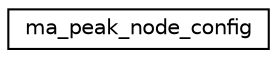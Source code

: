 digraph "Graphical Class Hierarchy"
{
 // LATEX_PDF_SIZE
  edge [fontname="Helvetica",fontsize="10",labelfontname="Helvetica",labelfontsize="10"];
  node [fontname="Helvetica",fontsize="10",shape=record];
  rankdir="LR";
  Node0 [label="ma_peak_node_config",height=0.2,width=0.4,color="black", fillcolor="white", style="filled",URL="$structma__peak__node__config.html",tooltip=" "];
}
